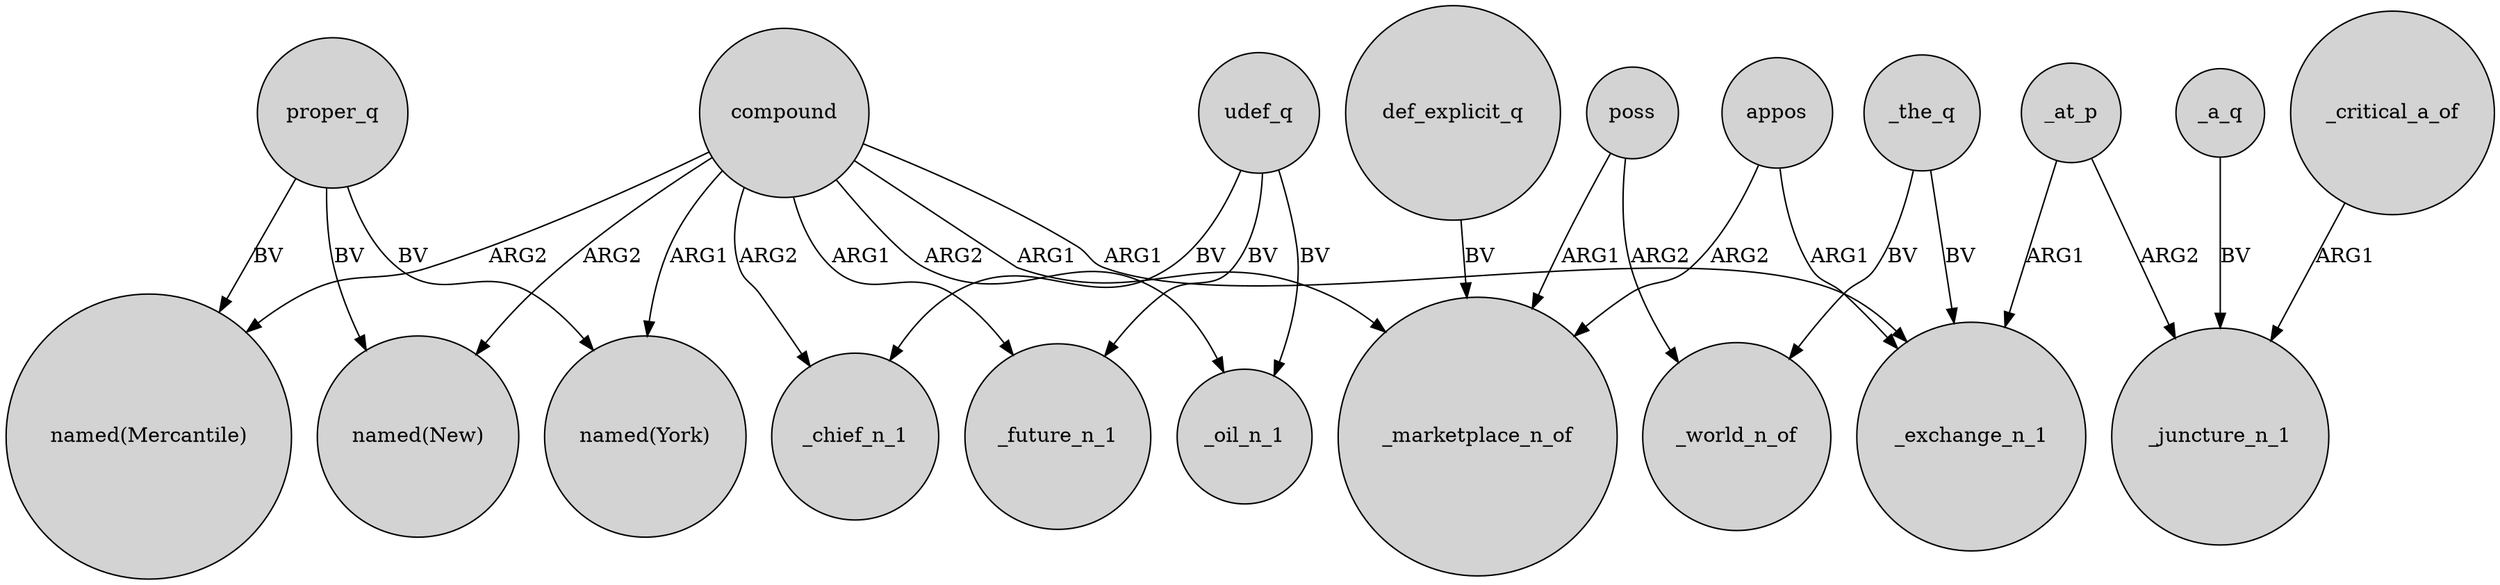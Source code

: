 digraph {
	node [shape=circle style=filled]
	appos -> _marketplace_n_of [label=ARG2]
	compound -> "named(New)" [label=ARG2]
	compound -> _future_n_1 [label=ARG1]
	proper_q -> "named(New)" [label=BV]
	compound -> _marketplace_n_of [label=ARG1]
	_a_q -> _juncture_n_1 [label=BV]
	proper_q -> "named(Mercantile)" [label=BV]
	_at_p -> _juncture_n_1 [label=ARG2]
	compound -> _chief_n_1 [label=ARG2]
	compound -> _oil_n_1 [label=ARG2]
	compound -> "named(York)" [label=ARG1]
	udef_q -> _chief_n_1 [label=BV]
	compound -> _exchange_n_1 [label=ARG1]
	def_explicit_q -> _marketplace_n_of [label=BV]
	udef_q -> _future_n_1 [label=BV]
	udef_q -> _oil_n_1 [label=BV]
	appos -> _exchange_n_1 [label=ARG1]
	_at_p -> _exchange_n_1 [label=ARG1]
	_critical_a_of -> _juncture_n_1 [label=ARG1]
	poss -> _world_n_of [label=ARG2]
	proper_q -> "named(York)" [label=BV]
	compound -> "named(Mercantile)" [label=ARG2]
	_the_q -> _world_n_of [label=BV]
	poss -> _marketplace_n_of [label=ARG1]
	_the_q -> _exchange_n_1 [label=BV]
}
